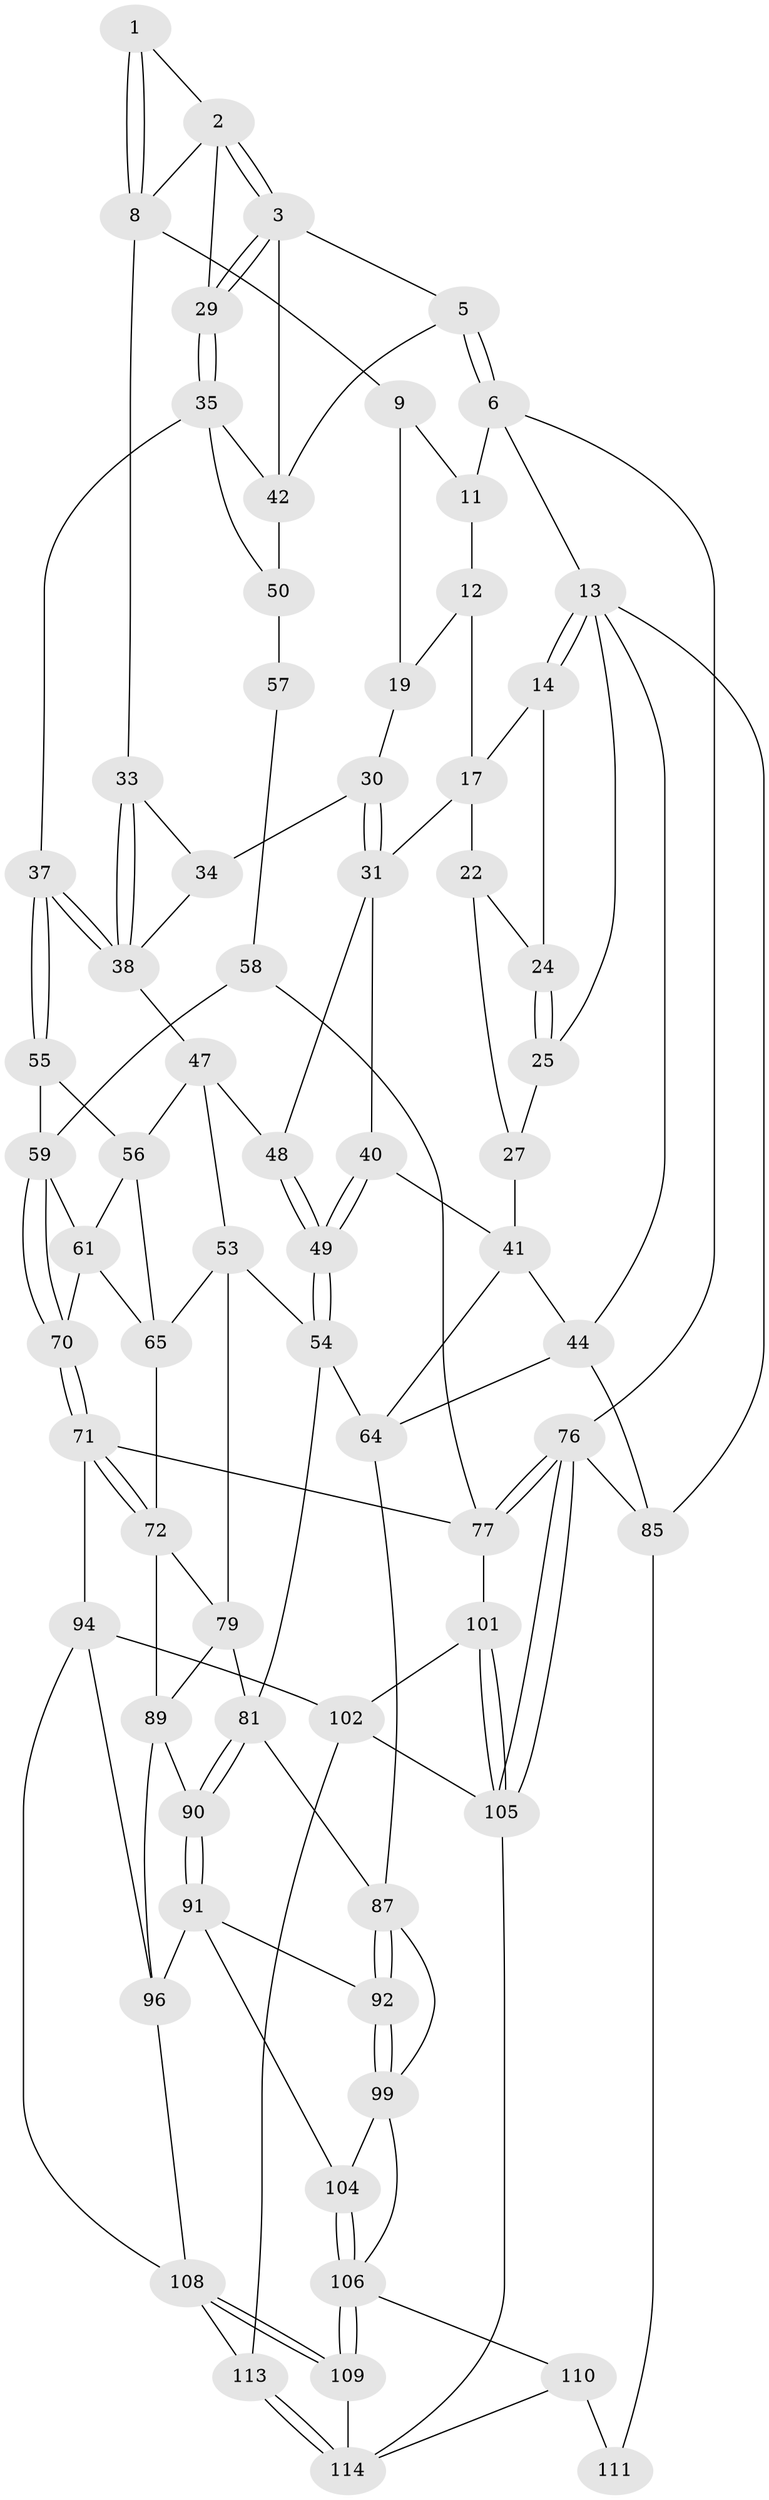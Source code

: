 // Generated by graph-tools (version 1.1) at 2025/24/03/03/25 07:24:36]
// undirected, 70 vertices, 151 edges
graph export_dot {
graph [start="1"]
  node [color=gray90,style=filled];
  1 [pos="+0.7967323115814744+0"];
  2 [pos="+0.8292399675162496+0.06380930632717174",super="+20"];
  3 [pos="+0.9449960611642031+0.10153232609475872",super="+4"];
  5 [pos="+1+0"];
  6 [pos="+1+0",super="+7"];
  8 [pos="+0.7038812373634603+0.08787858222739692",super="+21"];
  9 [pos="+0.5903493023446996+0.007760881527767001",super="+10"];
  11 [pos="+0.5551932311019159+0"];
  12 [pos="+0.4056736180434561+0",super="+16"];
  13 [pos="+0+0",super="+26"];
  14 [pos="+0+0",super="+15"];
  17 [pos="+0.3092342179213494+0.11337487185165616",super="+18"];
  19 [pos="+0.4173869093222692+0.10087548130499785",super="+28"];
  22 [pos="+0.2662224749659882+0.1109164944349633",super="+23"];
  24 [pos="+0+0"];
  25 [pos="+0.06400701418908226+0.1763026146418987"];
  27 [pos="+0.11204620310429245+0.17582794981298164",super="+39"];
  29 [pos="+0.8388312319491065+0.2756347642628652"];
  30 [pos="+0.5275166529461256+0.1834153384884374"];
  31 [pos="+0.5047736472927618+0.20176465569962507",super="+32"];
  33 [pos="+0.7016315789666221+0.134029913400834"];
  34 [pos="+0.5461564067932372+0.19612509828417302"];
  35 [pos="+0.8380015292146425+0.27830960367323804",super="+36"];
  37 [pos="+0.7350186972200133+0.297067276368581"];
  38 [pos="+0.7318295382862117+0.2945143571928838",super="+46"];
  40 [pos="+0.326227555403902+0.32024195661671495"];
  41 [pos="+0.18921705598711908+0.31893723599314755",super="+43"];
  42 [pos="+0.9706919073053555+0.2573495678174563",super="+45"];
  44 [pos="+0+0.3867745055638492",super="+75"];
  47 [pos="+0.5379951100262519+0.3691372432688344",super="+52"];
  48 [pos="+0.4979475500246512+0.34336275926809173"];
  49 [pos="+0.3409024336466612+0.3452902206294995"];
  50 [pos="+1+0.355645389860792",super="+51"];
  53 [pos="+0.5079159832743427+0.483311328664417",super="+66"];
  54 [pos="+0.3705943275441326+0.4710141981167082",super="+63"];
  55 [pos="+0.7081668525830649+0.35406204291673654"];
  56 [pos="+0.6196458691076208+0.4004849823404291",super="+62"];
  57 [pos="+0.8774056424772788+0.39434681003213995",super="+67"];
  58 [pos="+0.8556911406182053+0.5223144853492355",super="+78"];
  59 [pos="+0.8528733000734865+0.5237134853149004",super="+60"];
  61 [pos="+0.7106626445878752+0.4614053449262277",super="+68"];
  64 [pos="+0.17615096034708463+0.4908191322031013",super="+74"];
  65 [pos="+0.5716920367560332+0.5437415794480008",super="+69"];
  70 [pos="+0.7623880037761939+0.6328811475448195"];
  71 [pos="+0.7472605633546241+0.6728928167181522",super="+84"];
  72 [pos="+0.6432146620840903+0.6615657543665657",super="+73"];
  76 [pos="+1+1"];
  77 [pos="+1+0.7336210855455415",super="+83"];
  79 [pos="+0.5629858340915523+0.5519486786453194",super="+80"];
  81 [pos="+0.4558632328035956+0.643901428618453",super="+82"];
  85 [pos="+0+0.7309079937348307",super="+86"];
  87 [pos="+0.26647945204403006+0.678996583529665",super="+88"];
  89 [pos="+0.5834919382278462+0.7226788214087511",super="+93"];
  90 [pos="+0.455038756325873+0.6951067044103258"];
  91 [pos="+0.42021794254693645+0.7685163688606801",super="+98"];
  92 [pos="+0.30307136999277345+0.7362392332326435"];
  94 [pos="+0.7385997363217169+0.7825424049584861",super="+95"];
  96 [pos="+0.5778655233570226+0.7396909203504389",super="+97"];
  99 [pos="+0.2901293891619929+0.79727818234171",super="+100"];
  101 [pos="+0.8585918243468177+0.8151727500099484"];
  102 [pos="+0.7882555894057286+0.8993268873067166",super="+103"];
  104 [pos="+0.35319891997527364+0.8641496130094494"];
  105 [pos="+0.955257617935345+1",super="+116"];
  106 [pos="+0.3477537140462322+0.9330547153911372",super="+107"];
  108 [pos="+0.4857406834439948+0.8889985316793068",super="+112"];
  109 [pos="+0.44145320455530407+1"];
  110 [pos="+0.2347464740117048+0.8849519392501932",super="+117"];
  111 [pos="+0.18304755241586684+0.8729293390549369",super="+118"];
  113 [pos="+0.6451994587053359+0.8904552855778864"];
  114 [pos="+0.7335214201376826+1",super="+115"];
  1 -- 2;
  1 -- 8;
  1 -- 8;
  2 -- 3;
  2 -- 3;
  2 -- 8;
  2 -- 29;
  3 -- 29;
  3 -- 29;
  3 -- 42;
  3 -- 5;
  5 -- 6;
  5 -- 6;
  5 -- 42;
  6 -- 13;
  6 -- 76;
  6 -- 11;
  8 -- 9;
  8 -- 33;
  9 -- 19 [weight=2];
  9 -- 11;
  11 -- 12;
  12 -- 17;
  12 -- 19;
  13 -- 14;
  13 -- 14;
  13 -- 85;
  13 -- 25;
  13 -- 44;
  14 -- 24;
  14 -- 17;
  17 -- 31;
  17 -- 22;
  19 -- 30;
  22 -- 24;
  22 -- 27 [weight=2];
  24 -- 25;
  24 -- 25;
  25 -- 27;
  27 -- 41;
  29 -- 35;
  29 -- 35;
  30 -- 31;
  30 -- 31;
  30 -- 34;
  31 -- 48;
  31 -- 40;
  33 -- 34;
  33 -- 38;
  33 -- 38;
  34 -- 38;
  35 -- 42;
  35 -- 50;
  35 -- 37;
  37 -- 38;
  37 -- 38;
  37 -- 55;
  37 -- 55;
  38 -- 47;
  40 -- 41;
  40 -- 49;
  40 -- 49;
  41 -- 64;
  41 -- 44;
  42 -- 50;
  44 -- 64;
  44 -- 85;
  47 -- 48;
  47 -- 56;
  47 -- 53;
  48 -- 49;
  48 -- 49;
  49 -- 54;
  49 -- 54;
  50 -- 57 [weight=2];
  53 -- 54;
  53 -- 65;
  53 -- 79;
  54 -- 64;
  54 -- 81;
  55 -- 56;
  55 -- 59;
  56 -- 65;
  56 -- 61;
  57 -- 58 [weight=2];
  58 -- 59;
  58 -- 77;
  59 -- 70;
  59 -- 70;
  59 -- 61;
  61 -- 65;
  61 -- 70;
  64 -- 87;
  65 -- 72;
  70 -- 71;
  70 -- 71;
  71 -- 72;
  71 -- 72;
  71 -- 77;
  71 -- 94;
  72 -- 89;
  72 -- 79;
  76 -- 77;
  76 -- 77;
  76 -- 105;
  76 -- 105;
  76 -- 85;
  77 -- 101;
  79 -- 81;
  79 -- 89;
  81 -- 90;
  81 -- 90;
  81 -- 87;
  85 -- 111 [weight=2];
  87 -- 92;
  87 -- 92;
  87 -- 99;
  89 -- 96;
  89 -- 90;
  90 -- 91;
  90 -- 91;
  91 -- 92;
  91 -- 96;
  91 -- 104;
  92 -- 99;
  92 -- 99;
  94 -- 102;
  94 -- 96;
  94 -- 108;
  96 -- 108;
  99 -- 104;
  99 -- 106;
  101 -- 102;
  101 -- 105;
  101 -- 105;
  102 -- 105;
  102 -- 113;
  104 -- 106;
  104 -- 106;
  105 -- 114;
  106 -- 109;
  106 -- 109;
  106 -- 110;
  108 -- 109;
  108 -- 109;
  108 -- 113;
  109 -- 114;
  110 -- 111 [weight=2];
  110 -- 114;
  113 -- 114;
  113 -- 114;
}
